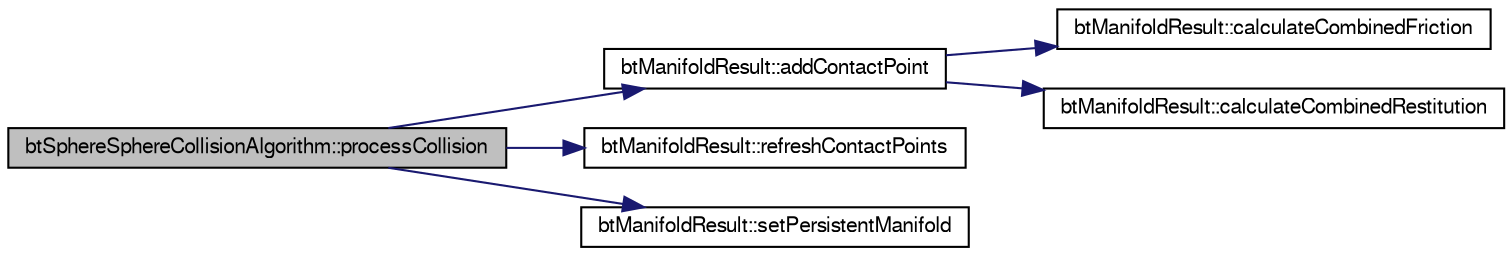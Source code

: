digraph G
{
  bgcolor="transparent";
  edge [fontname="FreeSans",fontsize=10,labelfontname="FreeSans",labelfontsize=10];
  node [fontname="FreeSans",fontsize=10,shape=record];
  rankdir=LR;
  Node1 [label="btSphereSphereCollisionAlgorithm::processCollision",height=0.2,width=0.4,color="black", fillcolor="grey75", style="filled" fontcolor="black"];
  Node1 -> Node2 [color="midnightblue",fontsize=10,style="solid"];
  Node2 [label="btManifoldResult::addContactPoint",height=0.2,width=0.4,color="black",URL="$classbt_manifold_result.html#ebe32f0c202d988d0458e88d768602c6"];
  Node2 -> Node3 [color="midnightblue",fontsize=10,style="solid"];
  Node3 [label="btManifoldResult::calculateCombinedFriction",height=0.2,width=0.4,color="black",URL="$classbt_manifold_result.html#162717dce3ef3a756ae55ec04a179ed5",tooltip="User can override this material combiner by implementing gContactAddedCallback and..."];
  Node2 -> Node4 [color="midnightblue",fontsize=10,style="solid"];
  Node4 [label="btManifoldResult::calculateCombinedRestitution",height=0.2,width=0.4,color="black",URL="$classbt_manifold_result.html#a4419fc3b0d13ccc2cbfd7739b047c04",tooltip="in the future we can let the user override the methods to combine restitution and..."];
  Node1 -> Node5 [color="midnightblue",fontsize=10,style="solid"];
  Node5 [label="btManifoldResult::refreshContactPoints",height=0.2,width=0.4,color="black",URL="$classbt_manifold_result.html#dbcfd865252ac9dc8a3543f404e2dcf1"];
  Node1 -> Node6 [color="midnightblue",fontsize=10,style="solid"];
  Node6 [label="btManifoldResult::setPersistentManifold",height=0.2,width=0.4,color="black",URL="$classbt_manifold_result.html#7a46d46b9a13c2896695e458c1d6df1f"];
}
